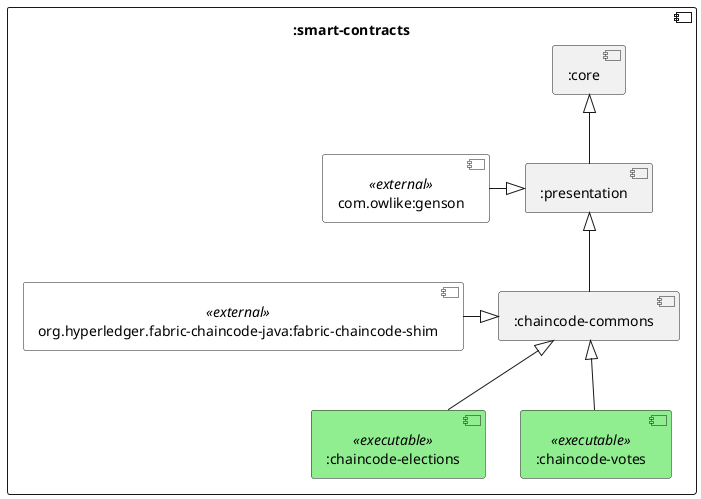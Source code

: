 @startuml smart-contract-architecture

skinparam component {
    BackgroundColor<<external>> White
    BackgroundColor<<executable>> LightGreen
}

component ":smart-contracts" {
    [:core] as C

    [:presentation] as P
    [com.owlike:genson] as GNS <<external>>

    [:chaincode-commons] as CH
    [:chaincode-elections] as CH1 <<executable>>
    [:chaincode-votes] as CH2 <<executable>>
    [org.hyperledger.fabric-chaincode-java:fabric-chaincode-shim] as FABRIC <<external>>

    P -up-|> C
    CH -up-|> P
    CH1 -up-|> CH 
    CH2 -up-|> CH

    GNS -|> P
    FABRIC -|> CH
}

@enduml